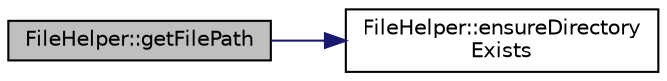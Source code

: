 digraph "FileHelper::getFilePath"
{
 // LATEX_PDF_SIZE
  edge [fontname="Helvetica",fontsize="10",labelfontname="Helvetica",labelfontsize="10"];
  node [fontname="Helvetica",fontsize="10",shape=record];
  rankdir="LR";
  Node1 [label="FileHelper::getFilePath",height=0.2,width=0.4,color="black", fillcolor="grey75", style="filled", fontcolor="black",tooltip="Constructs the full path for a file using the current subfolder."];
  Node1 -> Node2 [color="midnightblue",fontsize="10",style="solid",fontname="Helvetica"];
  Node2 [label="FileHelper::ensureDirectory\lExists",height=0.2,width=0.4,color="black", fillcolor="white", style="filled",URL="$classFileHelper.html#a34793345599cf91e9c91e92fa6095d9e",tooltip="Makes sure the provided directory exists."];
}
